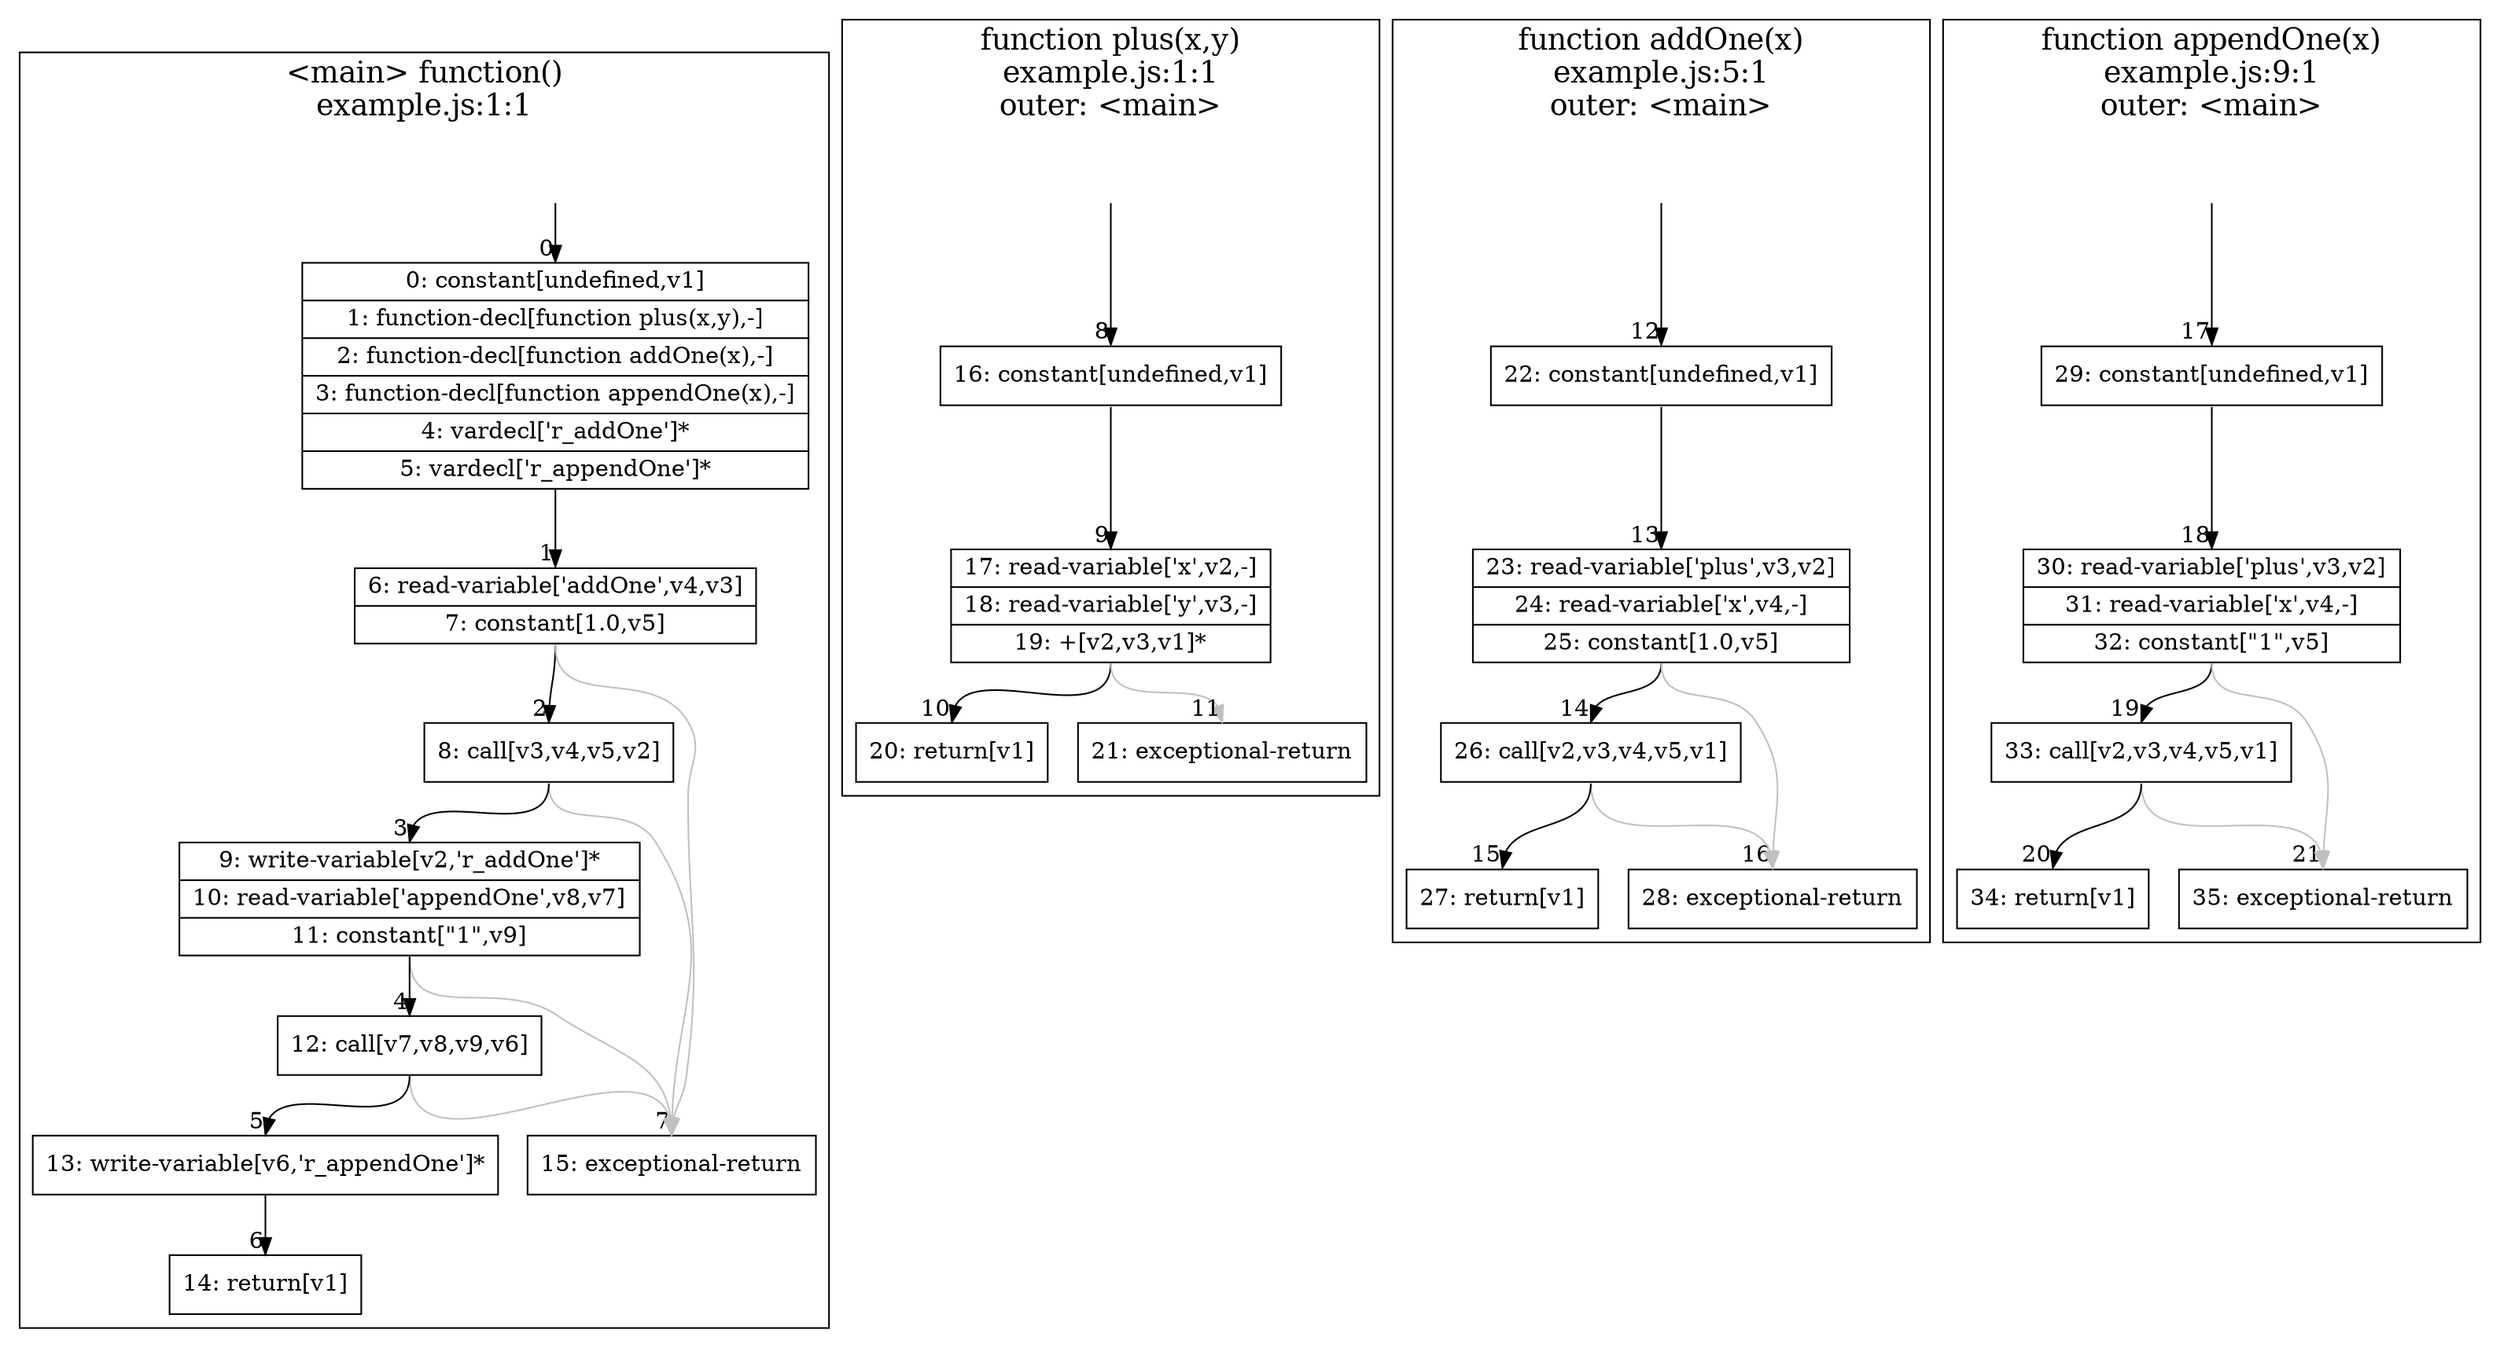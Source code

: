 digraph {
compound=true
subgraph cluster0 {
label="<main> function()\nexample.js:1:1";
labelloc="t";
fontsize=18;
rankdir="TD"
BB_entry0[shape=none,label=""];
BB_entry0 -> BB0 [tailport=s, headport=n, headlabel="    0"]
BB0 [shape=record label="{0: constant[undefined,v1]|1: function-decl[function plus(x,y),-]|2: function-decl[function addOne(x),-]|3: function-decl[function appendOne(x),-]|4: vardecl['r_addOne']*|5: vardecl['r_appendOne']*}" ] 
BB0 -> BB1 [tailport=s, headport=n, headlabel="      1"]
BB1 [shape=record label="{6: read-variable['addOne',v4,v3]|7: constant[1.0,v5]}" ] 
BB1 -> BB2 [tailport=s, headport=n, headlabel="      2"]
BB1 -> BB7 [tailport=s, headport=n, color=gray, headlabel="      7"]
BB2 [shape=record label="{8: call[v3,v4,v5,v2]}" ] 
BB2 -> BB3 [tailport=s, headport=n, headlabel="      3"]
BB2 -> BB7 [tailport=s, headport=n, color=gray]
BB3 [shape=record label="{9: write-variable[v2,'r_addOne']*|10: read-variable['appendOne',v8,v7]|11: constant[\"1\",v9]}" ] 
BB3 -> BB4 [tailport=s, headport=n, headlabel="      4"]
BB3 -> BB7 [tailport=s, headport=n, color=gray]
BB4 [shape=record label="{12: call[v7,v8,v9,v6]}" ] 
BB4 -> BB5 [tailport=s, headport=n, headlabel="      5"]
BB4 -> BB7 [tailport=s, headport=n, color=gray]
BB5 [shape=record label="{13: write-variable[v6,'r_appendOne']*}" ] 
BB5 -> BB6 [tailport=s, headport=n, headlabel="      6"]
BB6 [shape=record label="{14: return[v1]}" ] 
BB7 [shape=record label="{15: exceptional-return}" ] 
}
subgraph cluster1 {
label="function plus(x,y)\nexample.js:1:1\nouter: <main>";
labelloc="t";
fontsize=18;
rankdir="TD"
BB_entry1[shape=none,label=""];
BB_entry1 -> BB8 [tailport=s, headport=n, headlabel="    8"]
BB8 [shape=record label="{16: constant[undefined,v1]}" ] 
BB8 -> BB9 [tailport=s, headport=n, headlabel="      9"]
BB9 [shape=record label="{17: read-variable['x',v2,-]|18: read-variable['y',v3,-]|19: +[v2,v3,v1]*}" ] 
BB9 -> BB10 [tailport=s, headport=n, headlabel="      10"]
BB9 -> BB11 [tailport=s, headport=n, color=gray, headlabel="      11"]
BB10 [shape=record label="{20: return[v1]}" ] 
BB11 [shape=record label="{21: exceptional-return}" ] 
}
subgraph cluster2 {
label="function addOne(x)\nexample.js:5:1\nouter: <main>";
labelloc="t";
fontsize=18;
rankdir="TD"
BB_entry2[shape=none,label=""];
BB_entry2 -> BB12 [tailport=s, headport=n, headlabel="    12"]
BB12 [shape=record label="{22: constant[undefined,v1]}" ] 
BB12 -> BB13 [tailport=s, headport=n, headlabel="      13"]
BB13 [shape=record label="{23: read-variable['plus',v3,v2]|24: read-variable['x',v4,-]|25: constant[1.0,v5]}" ] 
BB13 -> BB14 [tailport=s, headport=n, headlabel="      14"]
BB13 -> BB16 [tailport=s, headport=n, color=gray, headlabel="      16"]
BB14 [shape=record label="{26: call[v2,v3,v4,v5,v1]}" ] 
BB14 -> BB15 [tailport=s, headport=n, headlabel="      15"]
BB14 -> BB16 [tailport=s, headport=n, color=gray]
BB15 [shape=record label="{27: return[v1]}" ] 
BB16 [shape=record label="{28: exceptional-return}" ] 
}
subgraph cluster3 {
label="function appendOne(x)\nexample.js:9:1\nouter: <main>";
labelloc="t";
fontsize=18;
rankdir="TD"
BB_entry3[shape=none,label=""];
BB_entry3 -> BB17 [tailport=s, headport=n, headlabel="    17"]
BB17 [shape=record label="{29: constant[undefined,v1]}" ] 
BB17 -> BB18 [tailport=s, headport=n, headlabel="      18"]
BB18 [shape=record label="{30: read-variable['plus',v3,v2]|31: read-variable['x',v4,-]|32: constant[\"1\",v5]}" ] 
BB18 -> BB19 [tailport=s, headport=n, headlabel="      19"]
BB18 -> BB21 [tailport=s, headport=n, color=gray, headlabel="      21"]
BB19 [shape=record label="{33: call[v2,v3,v4,v5,v1]}" ] 
BB19 -> BB20 [tailport=s, headport=n, headlabel="      20"]
BB19 -> BB21 [tailport=s, headport=n, color=gray]
BB20 [shape=record label="{34: return[v1]}" ] 
BB21 [shape=record label="{35: exceptional-return}" ] 
}
}
